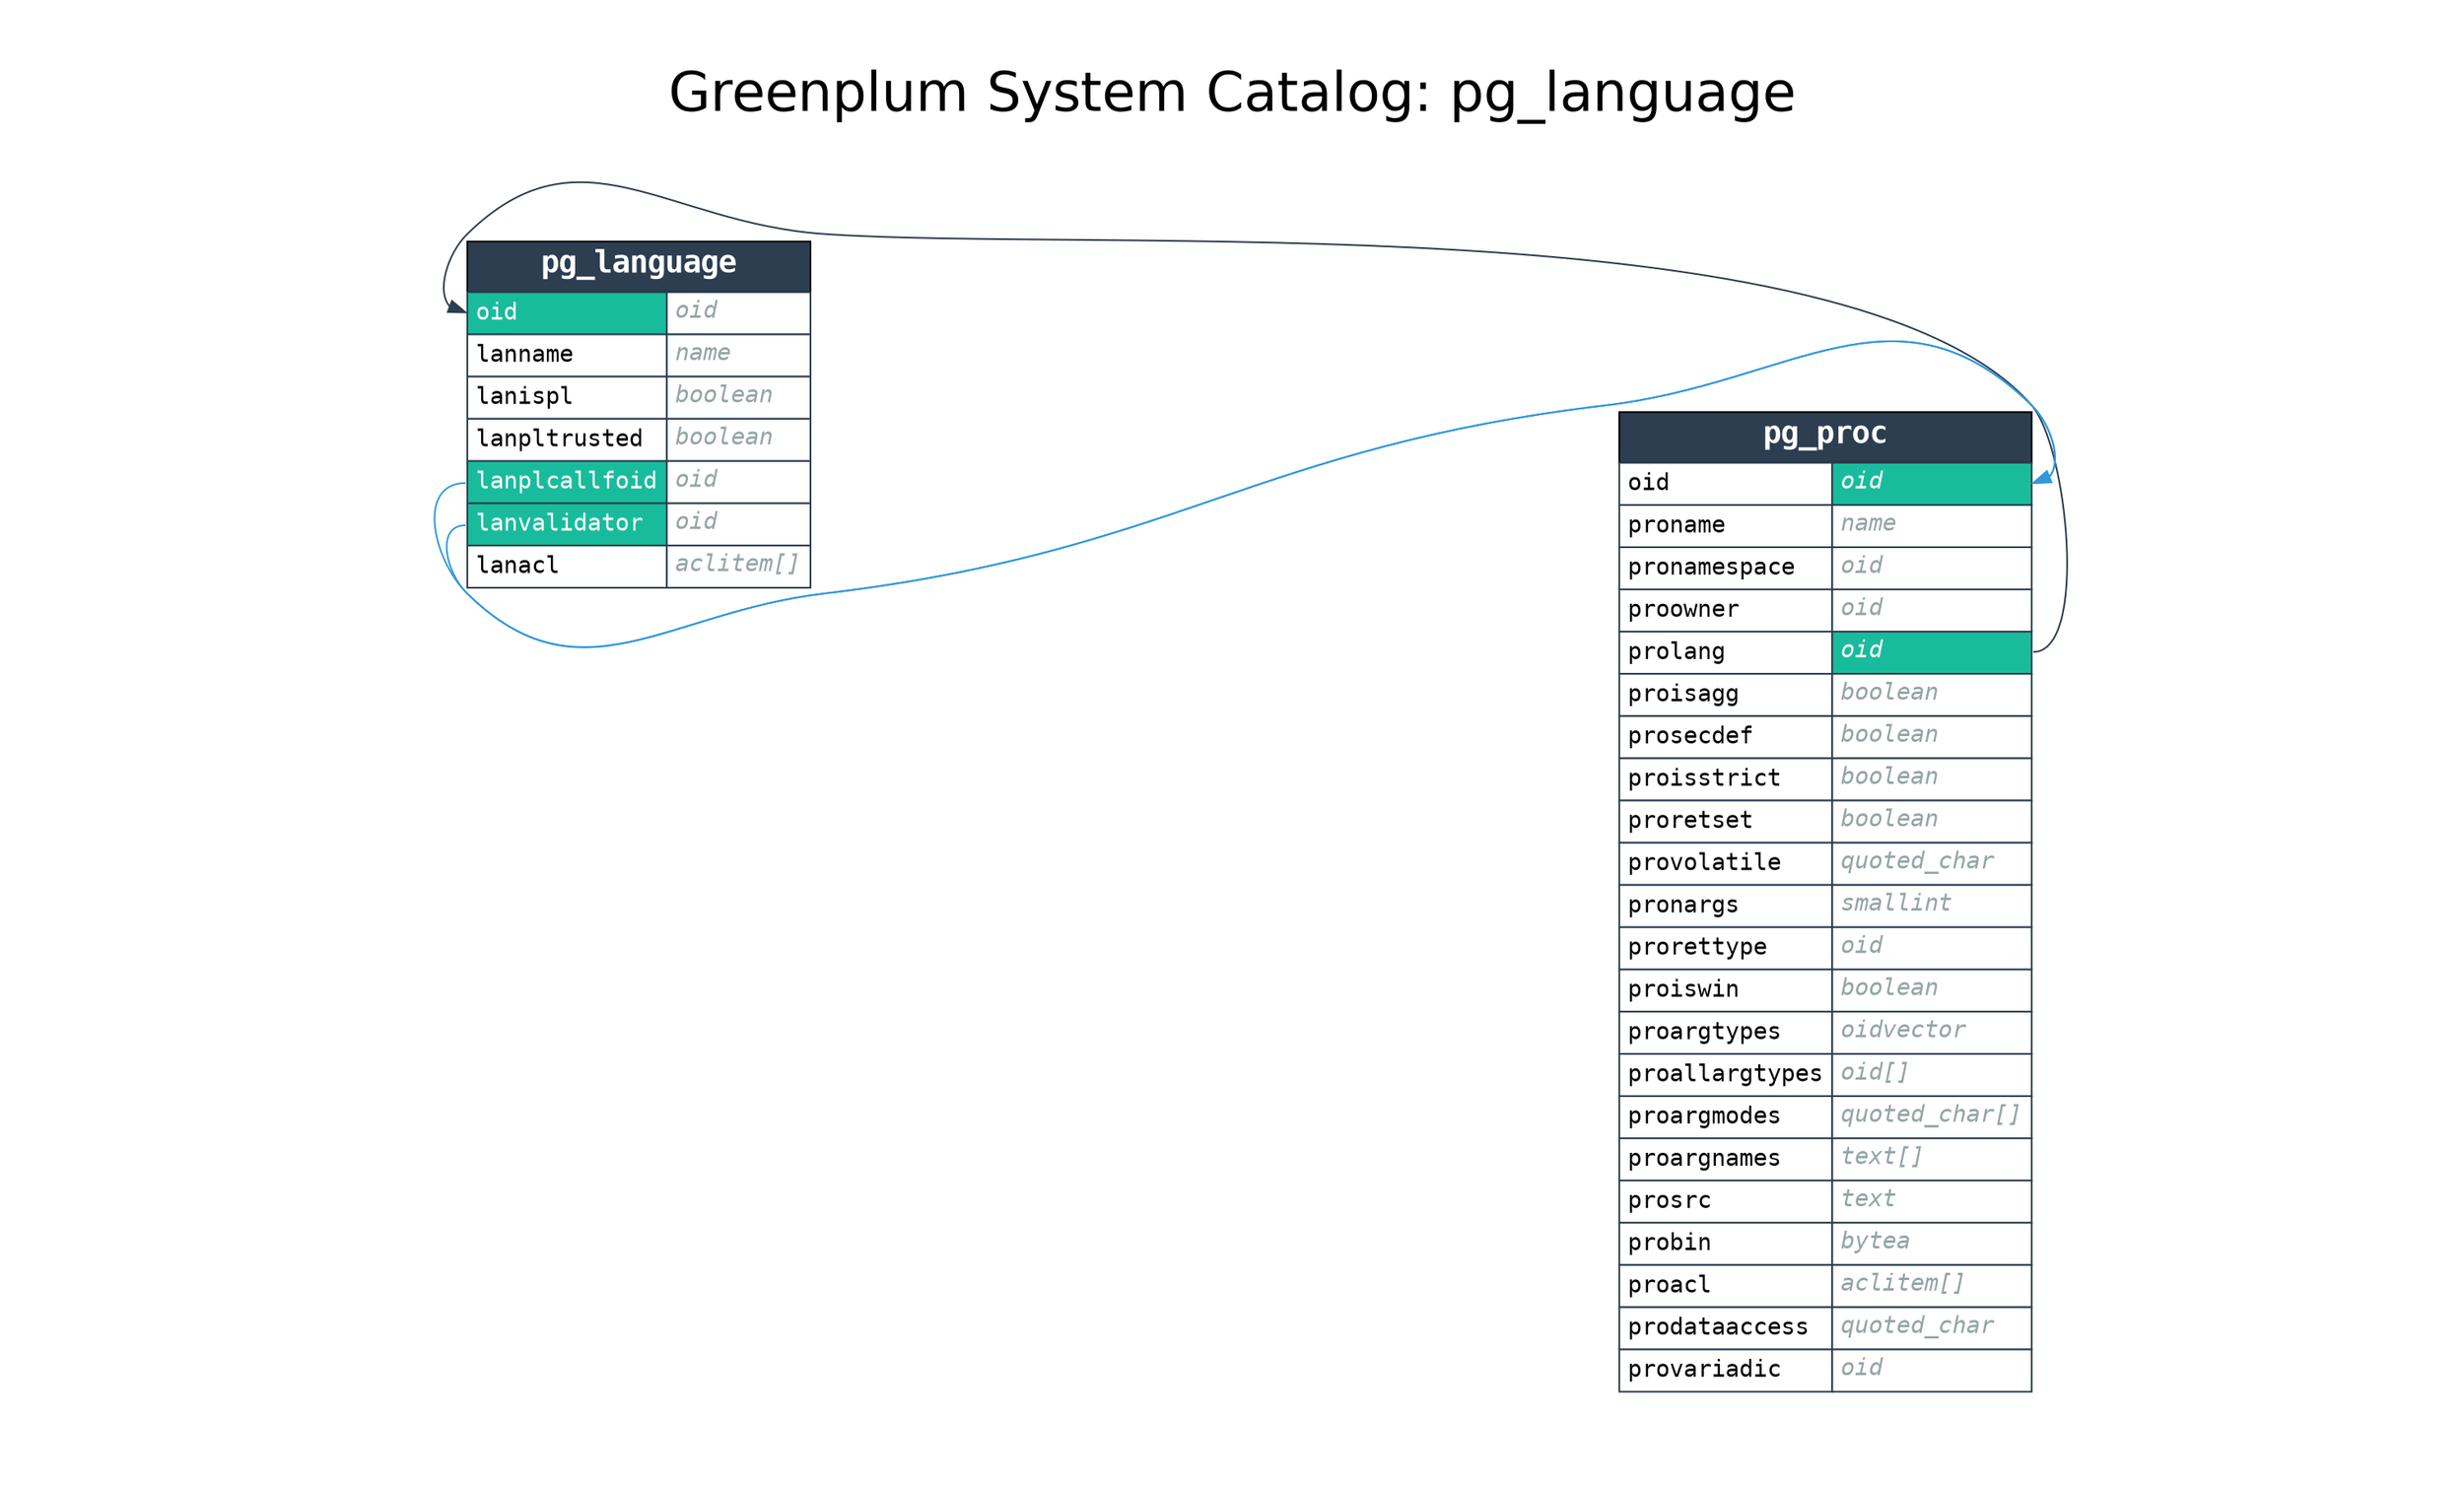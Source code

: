 digraph GPDB {

    label="Greenplum System Catalog: pg_language";
    labelloc="t";
    fontname="Helvetica"
    fontsize=32
    

    pad=0.5;
    nodesep=0.5;
    ranksep=0.5;
    rankdir=LR;
    node [shape = "plaintext"];

    
    subgraph cluster_from {
        rankdir=TB
        style=invis;

        
            pg_proc [label = <<FONT FACE="monospace"><TABLE BORDER="0" CELLBORDER="1" CELLSPACING="0" CELLPADDING="4">
<TR><TD BGCOLOR="#2c3e50" ALIGN="CENTER" COLSPAN="2"><FONT COLOR="#FFFFFF" POINT-SIZE="18"><B>pg_proc</B></FONT></TD></TR>

<TR>
<TD COLOR="#2c3e50" BGCOLOR="#FFFFFF" ALIGN="LEFT" PORT="oid_in"><FONT COLOR="#000000">oid</FONT></TD>
<TD COLOR="#2c3e50" BGCOLOR="#18bc9c" ALIGN="LEFT" PORT="oid_out"><FONT COLOR="#FFFFFF"><I>oid</I></FONT></TD>
</TR>

<TR>
<TD COLOR="#2c3e50" BGCOLOR="#FFFFFF" ALIGN="LEFT" PORT="proname_in"><FONT COLOR="#000000">proname</FONT></TD>
<TD COLOR="#2c3e50" BGCOLOR="#FFFFFF" ALIGN="LEFT" PORT="proname_out"><FONT COLOR="#95a5a6"><I>name</I></FONT></TD>
</TR>

<TR>
<TD COLOR="#2c3e50" BGCOLOR="#FFFFFF" ALIGN="LEFT" PORT="pronamespace_in"><FONT COLOR="#000000">pronamespace</FONT></TD>
<TD COLOR="#2c3e50" BGCOLOR="#FFFFFF" ALIGN="LEFT" PORT="pronamespace_out"><FONT COLOR="#95a5a6"><I>oid</I></FONT></TD>
</TR>

<TR>
<TD COLOR="#2c3e50" BGCOLOR="#FFFFFF" ALIGN="LEFT" PORT="proowner_in"><FONT COLOR="#000000">proowner</FONT></TD>
<TD COLOR="#2c3e50" BGCOLOR="#FFFFFF" ALIGN="LEFT" PORT="proowner_out"><FONT COLOR="#95a5a6"><I>oid</I></FONT></TD>
</TR>

<TR>
<TD COLOR="#2c3e50" BGCOLOR="#FFFFFF" ALIGN="LEFT" PORT="prolang_in"><FONT COLOR="#000000">prolang</FONT></TD>
<TD COLOR="#2c3e50" BGCOLOR="#18bc9c" ALIGN="LEFT" PORT="prolang_out"><FONT COLOR="#FFFFFF"><I>oid</I></FONT></TD>
</TR>

<TR>
<TD COLOR="#2c3e50" BGCOLOR="#FFFFFF" ALIGN="LEFT" PORT="proisagg_in"><FONT COLOR="#000000">proisagg</FONT></TD>
<TD COLOR="#2c3e50" BGCOLOR="#FFFFFF" ALIGN="LEFT" PORT="proisagg_out"><FONT COLOR="#95a5a6"><I>boolean</I></FONT></TD>
</TR>

<TR>
<TD COLOR="#2c3e50" BGCOLOR="#FFFFFF" ALIGN="LEFT" PORT="prosecdef_in"><FONT COLOR="#000000">prosecdef</FONT></TD>
<TD COLOR="#2c3e50" BGCOLOR="#FFFFFF" ALIGN="LEFT" PORT="prosecdef_out"><FONT COLOR="#95a5a6"><I>boolean</I></FONT></TD>
</TR>

<TR>
<TD COLOR="#2c3e50" BGCOLOR="#FFFFFF" ALIGN="LEFT" PORT="proisstrict_in"><FONT COLOR="#000000">proisstrict</FONT></TD>
<TD COLOR="#2c3e50" BGCOLOR="#FFFFFF" ALIGN="LEFT" PORT="proisstrict_out"><FONT COLOR="#95a5a6"><I>boolean</I></FONT></TD>
</TR>

<TR>
<TD COLOR="#2c3e50" BGCOLOR="#FFFFFF" ALIGN="LEFT" PORT="proretset_in"><FONT COLOR="#000000">proretset</FONT></TD>
<TD COLOR="#2c3e50" BGCOLOR="#FFFFFF" ALIGN="LEFT" PORT="proretset_out"><FONT COLOR="#95a5a6"><I>boolean</I></FONT></TD>
</TR>

<TR>
<TD COLOR="#2c3e50" BGCOLOR="#FFFFFF" ALIGN="LEFT" PORT="provolatile_in"><FONT COLOR="#000000">provolatile</FONT></TD>
<TD COLOR="#2c3e50" BGCOLOR="#FFFFFF" ALIGN="LEFT" PORT="provolatile_out"><FONT COLOR="#95a5a6"><I>quoted_char</I></FONT></TD>
</TR>

<TR>
<TD COLOR="#2c3e50" BGCOLOR="#FFFFFF" ALIGN="LEFT" PORT="pronargs_in"><FONT COLOR="#000000">pronargs</FONT></TD>
<TD COLOR="#2c3e50" BGCOLOR="#FFFFFF" ALIGN="LEFT" PORT="pronargs_out"><FONT COLOR="#95a5a6"><I>smallint</I></FONT></TD>
</TR>

<TR>
<TD COLOR="#2c3e50" BGCOLOR="#FFFFFF" ALIGN="LEFT" PORT="prorettype_in"><FONT COLOR="#000000">prorettype</FONT></TD>
<TD COLOR="#2c3e50" BGCOLOR="#FFFFFF" ALIGN="LEFT" PORT="prorettype_out"><FONT COLOR="#95a5a6"><I>oid</I></FONT></TD>
</TR>

<TR>
<TD COLOR="#2c3e50" BGCOLOR="#FFFFFF" ALIGN="LEFT" PORT="proiswin_in"><FONT COLOR="#000000">proiswin</FONT></TD>
<TD COLOR="#2c3e50" BGCOLOR="#FFFFFF" ALIGN="LEFT" PORT="proiswin_out"><FONT COLOR="#95a5a6"><I>boolean</I></FONT></TD>
</TR>

<TR>
<TD COLOR="#2c3e50" BGCOLOR="#FFFFFF" ALIGN="LEFT" PORT="proargtypes_in"><FONT COLOR="#000000">proargtypes</FONT></TD>
<TD COLOR="#2c3e50" BGCOLOR="#FFFFFF" ALIGN="LEFT" PORT="proargtypes_out"><FONT COLOR="#95a5a6"><I>oidvector</I></FONT></TD>
</TR>

<TR>
<TD COLOR="#2c3e50" BGCOLOR="#FFFFFF" ALIGN="LEFT" PORT="proallargtypes_in"><FONT COLOR="#000000">proallargtypes</FONT></TD>
<TD COLOR="#2c3e50" BGCOLOR="#FFFFFF" ALIGN="LEFT" PORT="proallargtypes_out"><FONT COLOR="#95a5a6"><I>oid[]</I></FONT></TD>
</TR>

<TR>
<TD COLOR="#2c3e50" BGCOLOR="#FFFFFF" ALIGN="LEFT" PORT="proargmodes_in"><FONT COLOR="#000000">proargmodes</FONT></TD>
<TD COLOR="#2c3e50" BGCOLOR="#FFFFFF" ALIGN="LEFT" PORT="proargmodes_out"><FONT COLOR="#95a5a6"><I>quoted_char[]</I></FONT></TD>
</TR>

<TR>
<TD COLOR="#2c3e50" BGCOLOR="#FFFFFF" ALIGN="LEFT" PORT="proargnames_in"><FONT COLOR="#000000">proargnames</FONT></TD>
<TD COLOR="#2c3e50" BGCOLOR="#FFFFFF" ALIGN="LEFT" PORT="proargnames_out"><FONT COLOR="#95a5a6"><I>text[]</I></FONT></TD>
</TR>

<TR>
<TD COLOR="#2c3e50" BGCOLOR="#FFFFFF" ALIGN="LEFT" PORT="prosrc_in"><FONT COLOR="#000000">prosrc</FONT></TD>
<TD COLOR="#2c3e50" BGCOLOR="#FFFFFF" ALIGN="LEFT" PORT="prosrc_out"><FONT COLOR="#95a5a6"><I>text</I></FONT></TD>
</TR>

<TR>
<TD COLOR="#2c3e50" BGCOLOR="#FFFFFF" ALIGN="LEFT" PORT="probin_in"><FONT COLOR="#000000">probin</FONT></TD>
<TD COLOR="#2c3e50" BGCOLOR="#FFFFFF" ALIGN="LEFT" PORT="probin_out"><FONT COLOR="#95a5a6"><I>bytea</I></FONT></TD>
</TR>

<TR>
<TD COLOR="#2c3e50" BGCOLOR="#FFFFFF" ALIGN="LEFT" PORT="proacl_in"><FONT COLOR="#000000">proacl</FONT></TD>
<TD COLOR="#2c3e50" BGCOLOR="#FFFFFF" ALIGN="LEFT" PORT="proacl_out"><FONT COLOR="#95a5a6"><I>aclitem[]</I></FONT></TD>
</TR>

<TR>
<TD COLOR="#2c3e50" BGCOLOR="#FFFFFF" ALIGN="LEFT" PORT="prodataaccess_in"><FONT COLOR="#000000">prodataaccess</FONT></TD>
<TD COLOR="#2c3e50" BGCOLOR="#FFFFFF" ALIGN="LEFT" PORT="prodataaccess_out"><FONT COLOR="#95a5a6"><I>quoted_char</I></FONT></TD>
</TR>

<TR>
<TD COLOR="#2c3e50" BGCOLOR="#FFFFFF" ALIGN="LEFT" PORT="provariadic_in"><FONT COLOR="#000000">provariadic</FONT></TD>
<TD COLOR="#2c3e50" BGCOLOR="#FFFFFF" ALIGN="LEFT" PORT="provariadic_out"><FONT COLOR="#95a5a6"><I>oid</I></FONT></TD>
</TR>

</TABLE></FONT>> name = "pg_proc" URL = "pg_proc.svg"];
        
    }
    
    subgraph cluster_selected {
        rankdir=TB
        style=invis;

        
            pg_language [label = <<FONT FACE="monospace"><TABLE BORDER="0" CELLBORDER="1" CELLSPACING="0" CELLPADDING="4">
<TR><TD BGCOLOR="#2c3e50" ALIGN="CENTER" COLSPAN="2"><FONT COLOR="#FFFFFF" POINT-SIZE="18"><B>pg_language</B></FONT></TD></TR>

<TR>
<TD COLOR="#2c3e50" BGCOLOR="#18bc9c" ALIGN="LEFT" PORT="oid_in"><FONT COLOR="#FFFFFF">oid</FONT></TD>
<TD COLOR="#2c3e50" BGCOLOR="#FFFFFF" ALIGN="LEFT" PORT="oid_out"><FONT COLOR="#95a5a6"><I>oid</I></FONT></TD>
</TR>

<TR>
<TD COLOR="#2c3e50" BGCOLOR="#FFFFFF" ALIGN="LEFT" PORT="lanname_in"><FONT COLOR="#000000">lanname</FONT></TD>
<TD COLOR="#2c3e50" BGCOLOR="#FFFFFF" ALIGN="LEFT" PORT="lanname_out"><FONT COLOR="#95a5a6"><I>name</I></FONT></TD>
</TR>

<TR>
<TD COLOR="#2c3e50" BGCOLOR="#FFFFFF" ALIGN="LEFT" PORT="lanispl_in"><FONT COLOR="#000000">lanispl</FONT></TD>
<TD COLOR="#2c3e50" BGCOLOR="#FFFFFF" ALIGN="LEFT" PORT="lanispl_out"><FONT COLOR="#95a5a6"><I>boolean</I></FONT></TD>
</TR>

<TR>
<TD COLOR="#2c3e50" BGCOLOR="#FFFFFF" ALIGN="LEFT" PORT="lanpltrusted_in"><FONT COLOR="#000000">lanpltrusted</FONT></TD>
<TD COLOR="#2c3e50" BGCOLOR="#FFFFFF" ALIGN="LEFT" PORT="lanpltrusted_out"><FONT COLOR="#95a5a6"><I>boolean</I></FONT></TD>
</TR>

<TR>
<TD COLOR="#2c3e50" BGCOLOR="#18bc9c" ALIGN="LEFT" PORT="lanplcallfoid_in"><FONT COLOR="#FFFFFF">lanplcallfoid</FONT></TD>
<TD COLOR="#2c3e50" BGCOLOR="#FFFFFF" ALIGN="LEFT" PORT="lanplcallfoid_out"><FONT COLOR="#95a5a6"><I>oid</I></FONT></TD>
</TR>

<TR>
<TD COLOR="#2c3e50" BGCOLOR="#18bc9c" ALIGN="LEFT" PORT="lanvalidator_in"><FONT COLOR="#FFFFFF">lanvalidator</FONT></TD>
<TD COLOR="#2c3e50" BGCOLOR="#FFFFFF" ALIGN="LEFT" PORT="lanvalidator_out"><FONT COLOR="#95a5a6"><I>oid</I></FONT></TD>
</TR>

<TR>
<TD COLOR="#2c3e50" BGCOLOR="#FFFFFF" ALIGN="LEFT" PORT="lanacl_in"><FONT COLOR="#000000">lanacl</FONT></TD>
<TD COLOR="#2c3e50" BGCOLOR="#FFFFFF" ALIGN="LEFT" PORT="lanacl_out"><FONT COLOR="#95a5a6"><I>aclitem[]</I></FONT></TD>
</TR>

</TABLE></FONT>> name = "pg_language" URL = "pg_language.svg"];
        
    }
    
    subgraph cluster_to {
        rankdir=TB
        style=invis;

        
            pg_proc [label = <<FONT FACE="monospace"><TABLE BORDER="0" CELLBORDER="1" CELLSPACING="0" CELLPADDING="4">
<TR><TD BGCOLOR="#2c3e50" ALIGN="CENTER" COLSPAN="2"><FONT COLOR="#FFFFFF" POINT-SIZE="18"><B>pg_proc</B></FONT></TD></TR>

<TR>
<TD COLOR="#2c3e50" BGCOLOR="#FFFFFF" ALIGN="LEFT" PORT="oid_in"><FONT COLOR="#000000">oid</FONT></TD>
<TD COLOR="#2c3e50" BGCOLOR="#18bc9c" ALIGN="LEFT" PORT="oid_out"><FONT COLOR="#FFFFFF"><I>oid</I></FONT></TD>
</TR>

<TR>
<TD COLOR="#2c3e50" BGCOLOR="#FFFFFF" ALIGN="LEFT" PORT="proname_in"><FONT COLOR="#000000">proname</FONT></TD>
<TD COLOR="#2c3e50" BGCOLOR="#FFFFFF" ALIGN="LEFT" PORT="proname_out"><FONT COLOR="#95a5a6"><I>name</I></FONT></TD>
</TR>

<TR>
<TD COLOR="#2c3e50" BGCOLOR="#FFFFFF" ALIGN="LEFT" PORT="pronamespace_in"><FONT COLOR="#000000">pronamespace</FONT></TD>
<TD COLOR="#2c3e50" BGCOLOR="#FFFFFF" ALIGN="LEFT" PORT="pronamespace_out"><FONT COLOR="#95a5a6"><I>oid</I></FONT></TD>
</TR>

<TR>
<TD COLOR="#2c3e50" BGCOLOR="#FFFFFF" ALIGN="LEFT" PORT="proowner_in"><FONT COLOR="#000000">proowner</FONT></TD>
<TD COLOR="#2c3e50" BGCOLOR="#FFFFFF" ALIGN="LEFT" PORT="proowner_out"><FONT COLOR="#95a5a6"><I>oid</I></FONT></TD>
</TR>

<TR>
<TD COLOR="#2c3e50" BGCOLOR="#FFFFFF" ALIGN="LEFT" PORT="prolang_in"><FONT COLOR="#000000">prolang</FONT></TD>
<TD COLOR="#2c3e50" BGCOLOR="#18bc9c" ALIGN="LEFT" PORT="prolang_out"><FONT COLOR="#FFFFFF"><I>oid</I></FONT></TD>
</TR>

<TR>
<TD COLOR="#2c3e50" BGCOLOR="#FFFFFF" ALIGN="LEFT" PORT="proisagg_in"><FONT COLOR="#000000">proisagg</FONT></TD>
<TD COLOR="#2c3e50" BGCOLOR="#FFFFFF" ALIGN="LEFT" PORT="proisagg_out"><FONT COLOR="#95a5a6"><I>boolean</I></FONT></TD>
</TR>

<TR>
<TD COLOR="#2c3e50" BGCOLOR="#FFFFFF" ALIGN="LEFT" PORT="prosecdef_in"><FONT COLOR="#000000">prosecdef</FONT></TD>
<TD COLOR="#2c3e50" BGCOLOR="#FFFFFF" ALIGN="LEFT" PORT="prosecdef_out"><FONT COLOR="#95a5a6"><I>boolean</I></FONT></TD>
</TR>

<TR>
<TD COLOR="#2c3e50" BGCOLOR="#FFFFFF" ALIGN="LEFT" PORT="proisstrict_in"><FONT COLOR="#000000">proisstrict</FONT></TD>
<TD COLOR="#2c3e50" BGCOLOR="#FFFFFF" ALIGN="LEFT" PORT="proisstrict_out"><FONT COLOR="#95a5a6"><I>boolean</I></FONT></TD>
</TR>

<TR>
<TD COLOR="#2c3e50" BGCOLOR="#FFFFFF" ALIGN="LEFT" PORT="proretset_in"><FONT COLOR="#000000">proretset</FONT></TD>
<TD COLOR="#2c3e50" BGCOLOR="#FFFFFF" ALIGN="LEFT" PORT="proretset_out"><FONT COLOR="#95a5a6"><I>boolean</I></FONT></TD>
</TR>

<TR>
<TD COLOR="#2c3e50" BGCOLOR="#FFFFFF" ALIGN="LEFT" PORT="provolatile_in"><FONT COLOR="#000000">provolatile</FONT></TD>
<TD COLOR="#2c3e50" BGCOLOR="#FFFFFF" ALIGN="LEFT" PORT="provolatile_out"><FONT COLOR="#95a5a6"><I>quoted_char</I></FONT></TD>
</TR>

<TR>
<TD COLOR="#2c3e50" BGCOLOR="#FFFFFF" ALIGN="LEFT" PORT="pronargs_in"><FONT COLOR="#000000">pronargs</FONT></TD>
<TD COLOR="#2c3e50" BGCOLOR="#FFFFFF" ALIGN="LEFT" PORT="pronargs_out"><FONT COLOR="#95a5a6"><I>smallint</I></FONT></TD>
</TR>

<TR>
<TD COLOR="#2c3e50" BGCOLOR="#FFFFFF" ALIGN="LEFT" PORT="prorettype_in"><FONT COLOR="#000000">prorettype</FONT></TD>
<TD COLOR="#2c3e50" BGCOLOR="#FFFFFF" ALIGN="LEFT" PORT="prorettype_out"><FONT COLOR="#95a5a6"><I>oid</I></FONT></TD>
</TR>

<TR>
<TD COLOR="#2c3e50" BGCOLOR="#FFFFFF" ALIGN="LEFT" PORT="proiswin_in"><FONT COLOR="#000000">proiswin</FONT></TD>
<TD COLOR="#2c3e50" BGCOLOR="#FFFFFF" ALIGN="LEFT" PORT="proiswin_out"><FONT COLOR="#95a5a6"><I>boolean</I></FONT></TD>
</TR>

<TR>
<TD COLOR="#2c3e50" BGCOLOR="#FFFFFF" ALIGN="LEFT" PORT="proargtypes_in"><FONT COLOR="#000000">proargtypes</FONT></TD>
<TD COLOR="#2c3e50" BGCOLOR="#FFFFFF" ALIGN="LEFT" PORT="proargtypes_out"><FONT COLOR="#95a5a6"><I>oidvector</I></FONT></TD>
</TR>

<TR>
<TD COLOR="#2c3e50" BGCOLOR="#FFFFFF" ALIGN="LEFT" PORT="proallargtypes_in"><FONT COLOR="#000000">proallargtypes</FONT></TD>
<TD COLOR="#2c3e50" BGCOLOR="#FFFFFF" ALIGN="LEFT" PORT="proallargtypes_out"><FONT COLOR="#95a5a6"><I>oid[]</I></FONT></TD>
</TR>

<TR>
<TD COLOR="#2c3e50" BGCOLOR="#FFFFFF" ALIGN="LEFT" PORT="proargmodes_in"><FONT COLOR="#000000">proargmodes</FONT></TD>
<TD COLOR="#2c3e50" BGCOLOR="#FFFFFF" ALIGN="LEFT" PORT="proargmodes_out"><FONT COLOR="#95a5a6"><I>quoted_char[]</I></FONT></TD>
</TR>

<TR>
<TD COLOR="#2c3e50" BGCOLOR="#FFFFFF" ALIGN="LEFT" PORT="proargnames_in"><FONT COLOR="#000000">proargnames</FONT></TD>
<TD COLOR="#2c3e50" BGCOLOR="#FFFFFF" ALIGN="LEFT" PORT="proargnames_out"><FONT COLOR="#95a5a6"><I>text[]</I></FONT></TD>
</TR>

<TR>
<TD COLOR="#2c3e50" BGCOLOR="#FFFFFF" ALIGN="LEFT" PORT="prosrc_in"><FONT COLOR="#000000">prosrc</FONT></TD>
<TD COLOR="#2c3e50" BGCOLOR="#FFFFFF" ALIGN="LEFT" PORT="prosrc_out"><FONT COLOR="#95a5a6"><I>text</I></FONT></TD>
</TR>

<TR>
<TD COLOR="#2c3e50" BGCOLOR="#FFFFFF" ALIGN="LEFT" PORT="probin_in"><FONT COLOR="#000000">probin</FONT></TD>
<TD COLOR="#2c3e50" BGCOLOR="#FFFFFF" ALIGN="LEFT" PORT="probin_out"><FONT COLOR="#95a5a6"><I>bytea</I></FONT></TD>
</TR>

<TR>
<TD COLOR="#2c3e50" BGCOLOR="#FFFFFF" ALIGN="LEFT" PORT="proacl_in"><FONT COLOR="#000000">proacl</FONT></TD>
<TD COLOR="#2c3e50" BGCOLOR="#FFFFFF" ALIGN="LEFT" PORT="proacl_out"><FONT COLOR="#95a5a6"><I>aclitem[]</I></FONT></TD>
</TR>

<TR>
<TD COLOR="#2c3e50" BGCOLOR="#FFFFFF" ALIGN="LEFT" PORT="prodataaccess_in"><FONT COLOR="#000000">prodataaccess</FONT></TD>
<TD COLOR="#2c3e50" BGCOLOR="#FFFFFF" ALIGN="LEFT" PORT="prodataaccess_out"><FONT COLOR="#95a5a6"><I>quoted_char</I></FONT></TD>
</TR>

<TR>
<TD COLOR="#2c3e50" BGCOLOR="#FFFFFF" ALIGN="LEFT" PORT="provariadic_in"><FONT COLOR="#000000">provariadic</FONT></TD>
<TD COLOR="#2c3e50" BGCOLOR="#FFFFFF" ALIGN="LEFT" PORT="provariadic_out"><FONT COLOR="#95a5a6"><I>oid</I></FONT></TD>
</TR>

</TABLE></FONT>> name = "pg_proc" URL = "pg_proc.svg"];
        
    }
    

    
        pg_language:lanplcallfoid_in -> pg_proc:oid_out [penwidth = 1 color = "#3498db"];
    
        pg_language:lanvalidator_in -> pg_proc:oid_out [penwidth = 1 color = "#3498db"];
    
        pg_proc:prolang_out -> pg_language:oid_in [penwidth = 1 color = "#2c3e50"];
    

}